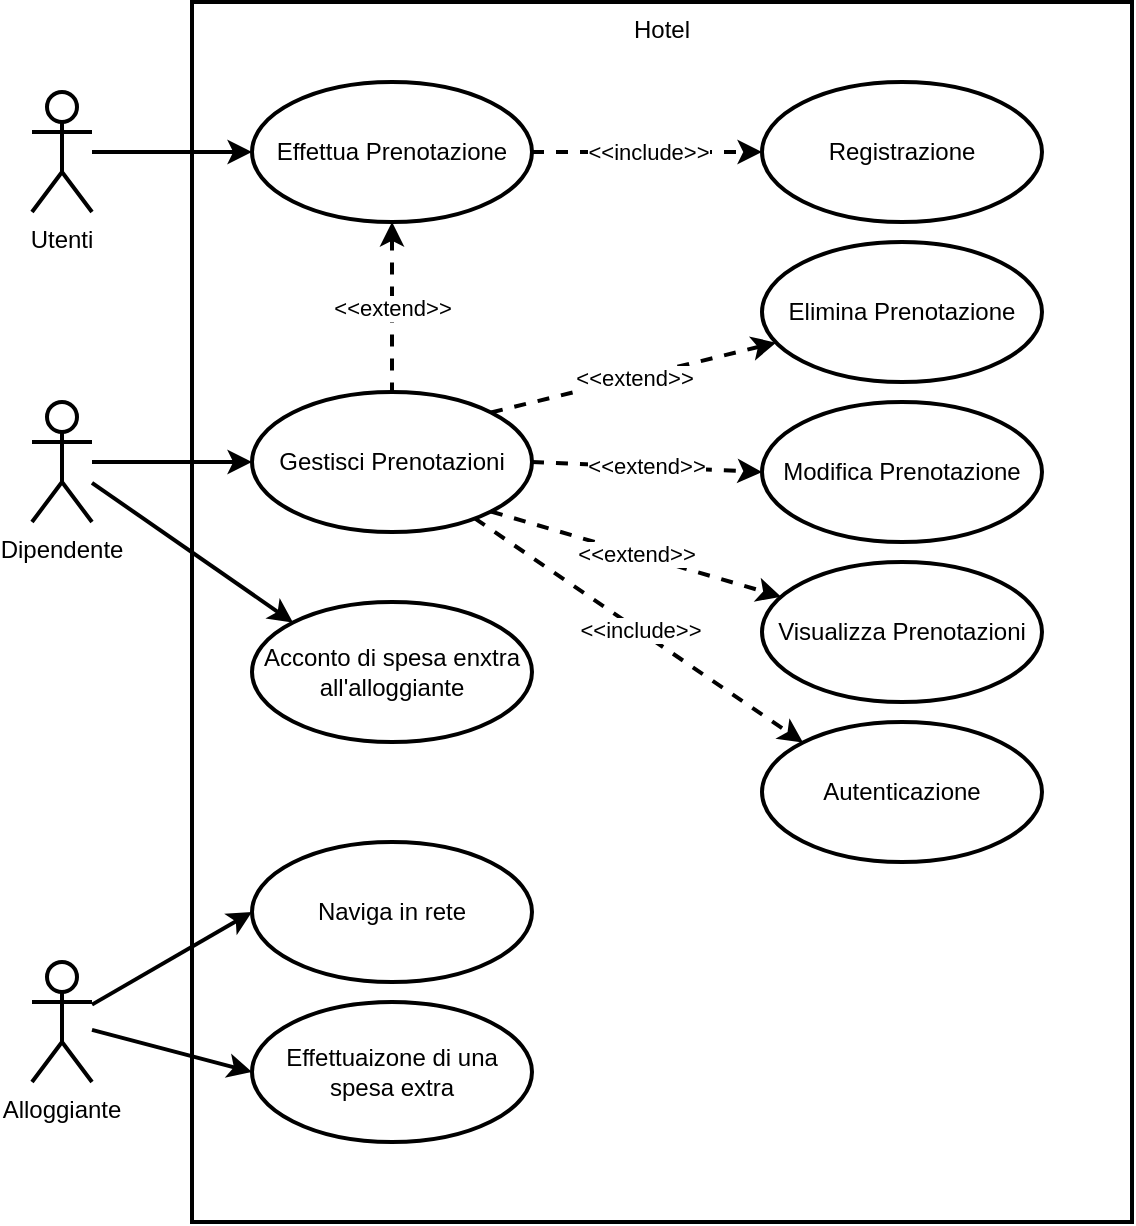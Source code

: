 <mxfile version="14.7.2" type="github">
  <diagram name="Page-1" id="e7e014a7-5840-1c2e-5031-d8a46d1fe8dd">
    <mxGraphModel dx="2062" dy="1123" grid="1" gridSize="10" guides="1" tooltips="1" connect="1" arrows="1" fold="1" page="1" pageScale="1" pageWidth="827" pageHeight="1169" background="#ffffff" math="0" shadow="0">
      <root>
        <mxCell id="0" />
        <mxCell id="1" parent="0" />
        <mxCell id="Fz4n1o0amy3hrtpJuVZ3-42" value="Hotel" style="html=1;verticalAlign=top;strokeWidth=2;fontStyle=0;whiteSpace=wrap;" parent="1" vertex="1">
          <mxGeometry x="160" y="40" width="470" height="610" as="geometry" />
        </mxCell>
        <mxCell id="Fz4n1o0amy3hrtpJuVZ3-50" style="edgeStyle=orthogonalEdgeStyle;rounded=0;orthogonalLoop=1;jettySize=auto;html=1;entryX=0;entryY=0.5;entryDx=0;entryDy=0;strokeWidth=2;fontStyle=0" parent="1" source="Fz4n1o0amy3hrtpJuVZ3-43" target="Fz4n1o0amy3hrtpJuVZ3-47" edge="1">
          <mxGeometry relative="1" as="geometry" />
        </mxCell>
        <mxCell id="Fz4n1o0amy3hrtpJuVZ3-43" value="Utenti" style="shape=umlActor;verticalLabelPosition=bottom;verticalAlign=top;html=1;strokeWidth=2;fontStyle=0;whiteSpace=wrap;" parent="1" vertex="1">
          <mxGeometry x="80" y="85" width="30" height="60" as="geometry" />
        </mxCell>
        <mxCell id="Fz4n1o0amy3hrtpJuVZ3-54" style="edgeStyle=orthogonalEdgeStyle;rounded=0;orthogonalLoop=1;jettySize=auto;html=1;entryX=0;entryY=0.5;entryDx=0;entryDy=0;strokeWidth=2;fontStyle=0" parent="1" source="Fz4n1o0amy3hrtpJuVZ3-44" target="Fz4n1o0amy3hrtpJuVZ3-53" edge="1">
          <mxGeometry relative="1" as="geometry" />
        </mxCell>
        <mxCell id="4iQPsjwBxcWjaHouiTpQ-6" style="edgeStyle=none;rounded=0;orthogonalLoop=1;jettySize=auto;html=1;entryX=0;entryY=0;entryDx=0;entryDy=0;strokeWidth=2;" edge="1" parent="1" source="Fz4n1o0amy3hrtpJuVZ3-44" target="4iQPsjwBxcWjaHouiTpQ-2">
          <mxGeometry relative="1" as="geometry" />
        </mxCell>
        <mxCell id="Fz4n1o0amy3hrtpJuVZ3-44" value="Dipendente" style="shape=umlActor;verticalLabelPosition=bottom;verticalAlign=top;html=1;strokeWidth=2;fontStyle=0;whiteSpace=wrap;" parent="1" vertex="1">
          <mxGeometry x="80" y="240" width="30" height="60" as="geometry" />
        </mxCell>
        <mxCell id="Fz4n1o0amy3hrtpJuVZ3-49" value="&amp;lt;&amp;lt;include&amp;gt;&amp;gt;" style="edgeStyle=orthogonalEdgeStyle;rounded=0;orthogonalLoop=1;jettySize=auto;html=1;exitX=1;exitY=0.5;exitDx=0;exitDy=0;entryX=0;entryY=0.5;entryDx=0;entryDy=0;dashed=1;strokeWidth=2;fontStyle=0" parent="1" source="Fz4n1o0amy3hrtpJuVZ3-47" target="Fz4n1o0amy3hrtpJuVZ3-48" edge="1">
          <mxGeometry relative="1" as="geometry" />
        </mxCell>
        <mxCell id="Fz4n1o0amy3hrtpJuVZ3-55" value="&amp;lt;&amp;lt;extend&amp;gt;&amp;gt;" style="edgeStyle=orthogonalEdgeStyle;rounded=0;orthogonalLoop=1;jettySize=auto;html=1;entryX=0.5;entryY=0;entryDx=0;entryDy=0;startArrow=classic;startFill=1;endArrow=none;endFill=0;dashed=1;strokeWidth=2;fontStyle=0" parent="1" source="Fz4n1o0amy3hrtpJuVZ3-47" target="Fz4n1o0amy3hrtpJuVZ3-53" edge="1">
          <mxGeometry relative="1" as="geometry" />
        </mxCell>
        <mxCell id="Fz4n1o0amy3hrtpJuVZ3-47" value="Effettua Prenotazione" style="ellipse;whiteSpace=wrap;html=1;strokeWidth=2;fontStyle=0" parent="1" vertex="1">
          <mxGeometry x="190" y="80" width="140" height="70" as="geometry" />
        </mxCell>
        <mxCell id="Fz4n1o0amy3hrtpJuVZ3-48" value="Registrazione" style="ellipse;whiteSpace=wrap;html=1;strokeWidth=2;fontStyle=0" parent="1" vertex="1">
          <mxGeometry x="445" y="80" width="140" height="70" as="geometry" />
        </mxCell>
        <mxCell id="Fz4n1o0amy3hrtpJuVZ3-51" value="Elimina Prenotazione" style="ellipse;whiteSpace=wrap;html=1;strokeWidth=2;fontStyle=0" parent="1" vertex="1">
          <mxGeometry x="445" y="160" width="140" height="70" as="geometry" />
        </mxCell>
        <mxCell id="Fz4n1o0amy3hrtpJuVZ3-56" value="&amp;lt;&amp;lt;extend&amp;gt;&amp;gt;" style="rounded=0;orthogonalLoop=1;jettySize=auto;html=1;dashed=1;startArrow=none;startFill=0;endArrow=classic;endFill=1;strokeWidth=2;fontStyle=0;exitX=1;exitY=0;exitDx=0;exitDy=0;" parent="1" source="Fz4n1o0amy3hrtpJuVZ3-53" target="Fz4n1o0amy3hrtpJuVZ3-51" edge="1">
          <mxGeometry relative="1" as="geometry" />
        </mxCell>
        <mxCell id="Fz4n1o0amy3hrtpJuVZ3-58" value="&amp;lt;&amp;lt;extend&amp;gt;&amp;gt;" style="rounded=0;orthogonalLoop=1;jettySize=auto;html=1;exitX=1;exitY=0.5;exitDx=0;exitDy=0;entryX=0;entryY=0.5;entryDx=0;entryDy=0;dashed=1;startArrow=none;startFill=0;endArrow=classic;endFill=1;strokeWidth=2;fontStyle=0" parent="1" source="Fz4n1o0amy3hrtpJuVZ3-53" target="Fz4n1o0amy3hrtpJuVZ3-57" edge="1">
          <mxGeometry relative="1" as="geometry" />
        </mxCell>
        <mxCell id="Fz4n1o0amy3hrtpJuVZ3-60" value="&amp;lt;&amp;lt;extend&amp;gt;&amp;gt;" style="edgeStyle=none;rounded=0;orthogonalLoop=1;jettySize=auto;html=1;exitX=1;exitY=1;exitDx=0;exitDy=0;dashed=1;startArrow=none;startFill=0;endArrow=classic;endFill=1;strokeWidth=2;fontStyle=0" parent="1" source="Fz4n1o0amy3hrtpJuVZ3-53" target="Fz4n1o0amy3hrtpJuVZ3-59" edge="1">
          <mxGeometry relative="1" as="geometry" />
        </mxCell>
        <mxCell id="Fz4n1o0amy3hrtpJuVZ3-66" value="&amp;lt;&amp;lt;include&amp;gt;&amp;gt;" style="edgeStyle=none;rounded=0;orthogonalLoop=1;jettySize=auto;html=1;entryX=0;entryY=0;entryDx=0;entryDy=0;startArrow=none;startFill=0;endArrow=classic;endFill=1;dashed=1;strokeWidth=2;fontStyle=0" parent="1" source="Fz4n1o0amy3hrtpJuVZ3-53" target="Fz4n1o0amy3hrtpJuVZ3-65" edge="1">
          <mxGeometry relative="1" as="geometry" />
        </mxCell>
        <mxCell id="Fz4n1o0amy3hrtpJuVZ3-53" value="Gestisci Prenotazioni" style="ellipse;whiteSpace=wrap;html=1;strokeWidth=2;fontStyle=0" parent="1" vertex="1">
          <mxGeometry x="190" y="235" width="140" height="70" as="geometry" />
        </mxCell>
        <mxCell id="Fz4n1o0amy3hrtpJuVZ3-57" value="Modifica Prenotazione" style="ellipse;whiteSpace=wrap;html=1;strokeWidth=2;fontStyle=0" parent="1" vertex="1">
          <mxGeometry x="445" y="240" width="140" height="70" as="geometry" />
        </mxCell>
        <mxCell id="Fz4n1o0amy3hrtpJuVZ3-59" value="Visualizza Prenotazioni" style="ellipse;whiteSpace=wrap;html=1;strokeWidth=2;fontStyle=0" parent="1" vertex="1">
          <mxGeometry x="445" y="320" width="140" height="70" as="geometry" />
        </mxCell>
        <mxCell id="Fz4n1o0amy3hrtpJuVZ3-64" style="edgeStyle=none;rounded=0;orthogonalLoop=1;jettySize=auto;html=1;entryX=0;entryY=0.5;entryDx=0;entryDy=0;startArrow=none;startFill=0;endArrow=classic;endFill=1;strokeWidth=2;fontStyle=0" parent="1" source="Fz4n1o0amy3hrtpJuVZ3-62" target="Fz4n1o0amy3hrtpJuVZ3-63" edge="1">
          <mxGeometry relative="1" as="geometry" />
        </mxCell>
        <mxCell id="4iQPsjwBxcWjaHouiTpQ-5" style="edgeStyle=none;rounded=0;orthogonalLoop=1;jettySize=auto;html=1;entryX=0;entryY=0.5;entryDx=0;entryDy=0;strokeWidth=2;" edge="1" parent="1" source="Fz4n1o0amy3hrtpJuVZ3-62" target="4iQPsjwBxcWjaHouiTpQ-4">
          <mxGeometry relative="1" as="geometry" />
        </mxCell>
        <mxCell id="Fz4n1o0amy3hrtpJuVZ3-62" value="Alloggiante" style="shape=umlActor;verticalLabelPosition=bottom;verticalAlign=top;html=1;strokeWidth=2;fontStyle=0;whiteSpace=wrap;" parent="1" vertex="1">
          <mxGeometry x="80" y="520" width="30" height="60" as="geometry" />
        </mxCell>
        <mxCell id="Fz4n1o0amy3hrtpJuVZ3-63" value="Naviga in rete" style="ellipse;whiteSpace=wrap;html=1;strokeWidth=2;fontStyle=0" parent="1" vertex="1">
          <mxGeometry x="190" y="460" width="140" height="70" as="geometry" />
        </mxCell>
        <mxCell id="Fz4n1o0amy3hrtpJuVZ3-65" value="Autenticazione" style="ellipse;whiteSpace=wrap;html=1;strokeWidth=2;fontStyle=0" parent="1" vertex="1">
          <mxGeometry x="445" y="400" width="140" height="70" as="geometry" />
        </mxCell>
        <mxCell id="4iQPsjwBxcWjaHouiTpQ-2" value="Acconto di spesa enxtra all&#39;alloggiante" style="ellipse;whiteSpace=wrap;html=1;strokeWidth=2;" vertex="1" parent="1">
          <mxGeometry x="190" y="340" width="140" height="70" as="geometry" />
        </mxCell>
        <mxCell id="4iQPsjwBxcWjaHouiTpQ-4" value="Effettuaizone di una spesa extra" style="ellipse;whiteSpace=wrap;html=1;strokeWidth=2;" vertex="1" parent="1">
          <mxGeometry x="190" y="540" width="140" height="70" as="geometry" />
        </mxCell>
      </root>
    </mxGraphModel>
  </diagram>
</mxfile>
